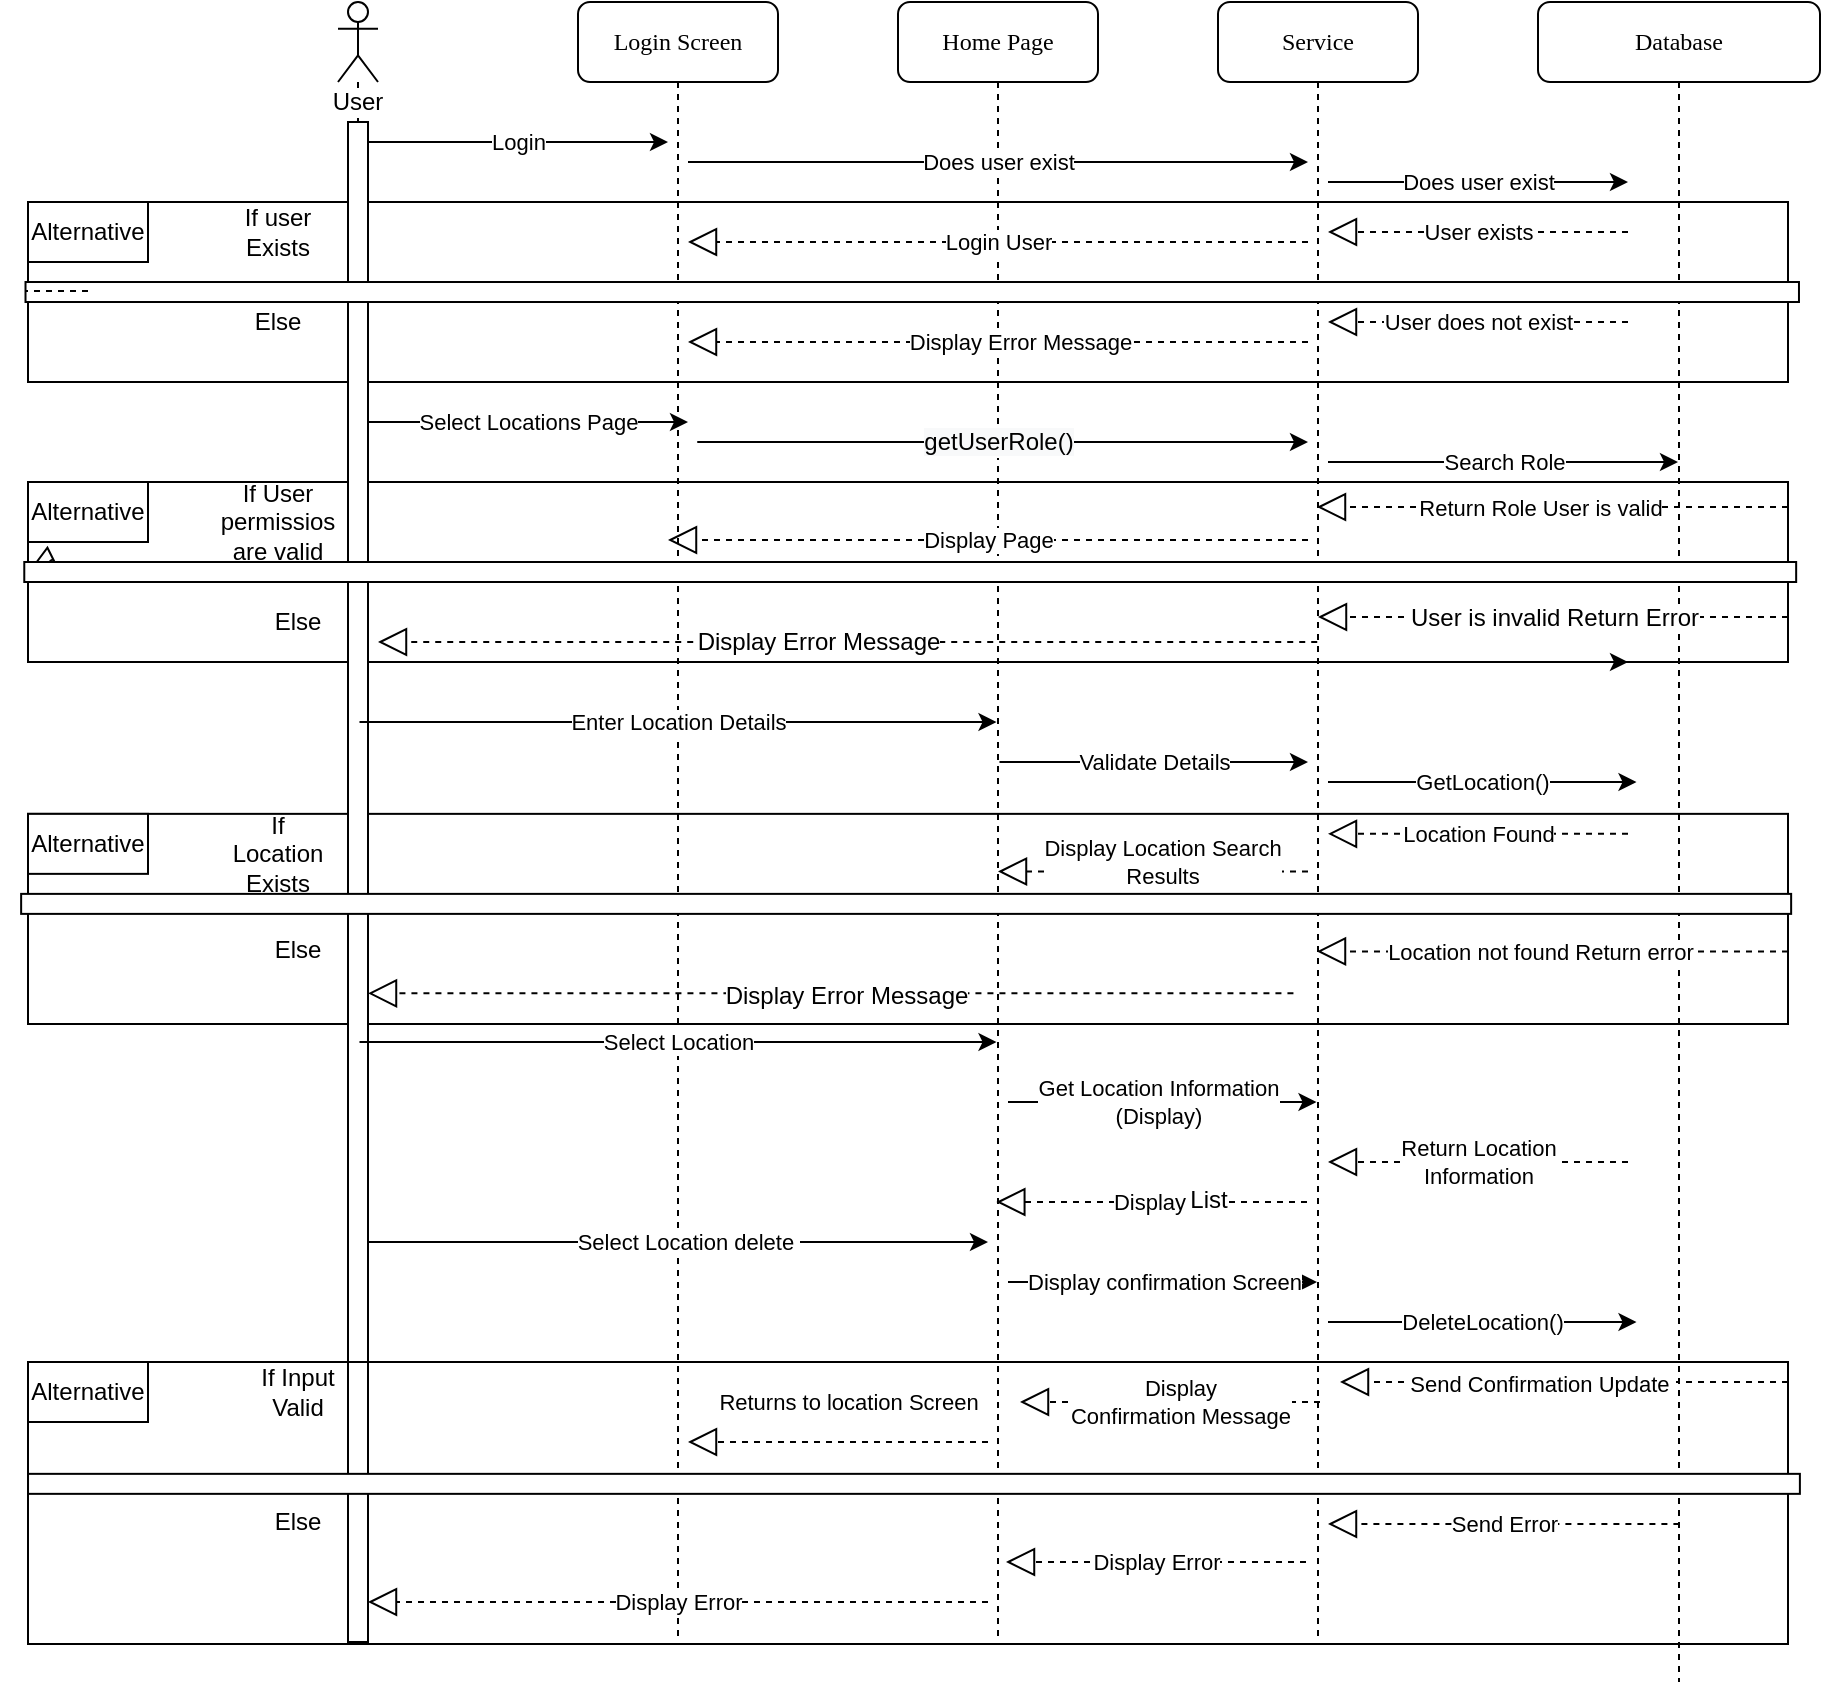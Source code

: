 <mxfile version="12.8.2" type="device" pages="2"><diagram id="sCzRHjcFV_hrtfQD_No9" name="Page-1"><mxGraphModel dx="1422" dy="794" grid="1" gridSize="10" guides="1" tooltips="1" connect="1" arrows="1" fold="1" page="1" pageScale="1" pageWidth="827" pageHeight="1169" math="0" shadow="0"><root><mxCell id="0"/><mxCell id="1" parent="0"/><mxCell id="GqB3zLwpO3e-6sa-Pks2-1" value="" style="rounded=0;whiteSpace=wrap;html=1;" vertex="1" parent="1"><mxGeometry x="194" y="884.93" width="880" height="105.07" as="geometry"/></mxCell><mxCell id="GqB3zLwpO3e-6sa-Pks2-2" value="" style="rounded=0;whiteSpace=wrap;html=1;" vertex="1" parent="1"><mxGeometry x="194" y="719" width="880" height="90" as="geometry"/></mxCell><mxCell id="GqB3zLwpO3e-6sa-Pks2-3" value="Alternative" style="rounded=0;whiteSpace=wrap;html=1;" vertex="1" parent="1"><mxGeometry x="194" y="884.93" width="60" height="30" as="geometry"/></mxCell><mxCell id="GqB3zLwpO3e-6sa-Pks2-4" value="If Location Exists" style="text;html=1;strokeColor=none;fillColor=none;align=center;verticalAlign=middle;whiteSpace=wrap;rounded=0;" vertex="1" parent="1"><mxGeometry x="298.5" y="894.93" width="40" height="20" as="geometry"/></mxCell><mxCell id="GqB3zLwpO3e-6sa-Pks2-5" value="Else" style="text;html=1;strokeColor=none;fillColor=none;align=center;verticalAlign=middle;whiteSpace=wrap;rounded=0;" vertex="1" parent="1"><mxGeometry x="308.5" y="943" width="40" height="20" as="geometry"/></mxCell><mxCell id="GqB3zLwpO3e-6sa-Pks2-6" value="Display&amp;nbsp;" style="endArrow=block;dashed=1;endFill=0;endSize=12;html=1;" edge="1" parent="1"><mxGeometry width="160" relative="1" as="geometry"><mxPoint x="833.5" y="1079" as="sourcePoint"/><mxPoint x="678.167" y="1079" as="targetPoint"/><mxPoint as="offset"/></mxGeometry></mxCell><mxCell id="GqB3zLwpO3e-6sa-Pks2-7" value="List" style="text;html=1;align=center;verticalAlign=middle;resizable=0;points=[];labelBackgroundColor=#ffffff;" vertex="1" connectable="0" parent="GqB3zLwpO3e-6sa-Pks2-6"><mxGeometry x="-0.365" y="-1" relative="1" as="geometry"><mxPoint as="offset"/></mxGeometry></mxCell><mxCell id="GqB3zLwpO3e-6sa-Pks2-8" value="" style="rounded=0;whiteSpace=wrap;html=1;" vertex="1" parent="1"><mxGeometry x="194" y="579" width="880" height="90" as="geometry"/></mxCell><mxCell id="GqB3zLwpO3e-6sa-Pks2-9" value="Home Page" style="shape=umlLifeline;perimeter=lifelinePerimeter;whiteSpace=wrap;html=1;container=1;collapsible=0;recursiveResize=0;outlineConnect=0;rounded=1;shadow=0;comic=0;labelBackgroundColor=none;strokeWidth=1;fontFamily=Verdana;fontSize=12;align=center;" vertex="1" parent="1"><mxGeometry x="629" y="479" width="100" height="820" as="geometry"/></mxCell><mxCell id="GqB3zLwpO3e-6sa-Pks2-10" value="User" style="shape=umlLifeline;participant=umlActor;perimeter=lifelinePerimeter;whiteSpace=wrap;html=1;container=1;collapsible=0;recursiveResize=0;verticalAlign=top;spacingTop=36;labelBackgroundColor=#ffffff;outlineConnect=0;" vertex="1" parent="1"><mxGeometry x="349" y="479" width="20" height="820" as="geometry"/></mxCell><mxCell id="GqB3zLwpO3e-6sa-Pks2-11" value="" style="html=1;points=[];perimeter=orthogonalPerimeter;fillColor=#ffffff;" vertex="1" parent="GqB3zLwpO3e-6sa-Pks2-10"><mxGeometry x="5" y="60" width="10" height="760" as="geometry"/></mxCell><mxCell id="GqB3zLwpO3e-6sa-Pks2-12" value="Login Screen" style="shape=umlLifeline;perimeter=lifelinePerimeter;whiteSpace=wrap;html=1;container=1;collapsible=0;recursiveResize=0;outlineConnect=0;rounded=1;shadow=0;comic=0;labelBackgroundColor=none;strokeWidth=1;fontFamily=Verdana;fontSize=12;align=center;" vertex="1" parent="1"><mxGeometry x="469" y="479" width="100" height="820" as="geometry"/></mxCell><mxCell id="GqB3zLwpO3e-6sa-Pks2-13" value="Service" style="shape=umlLifeline;perimeter=lifelinePerimeter;whiteSpace=wrap;html=1;container=1;collapsible=0;recursiveResize=0;outlineConnect=0;rounded=1;shadow=0;comic=0;labelBackgroundColor=none;strokeWidth=1;fontFamily=Verdana;fontSize=12;align=center;" vertex="1" parent="1"><mxGeometry x="789" y="479" width="100" height="820" as="geometry"/></mxCell><mxCell id="GqB3zLwpO3e-6sa-Pks2-14" value="Database" style="shape=umlLifeline;perimeter=lifelinePerimeter;whiteSpace=wrap;html=1;container=1;collapsible=0;recursiveResize=0;outlineConnect=0;rounded=1;shadow=0;comic=0;labelBackgroundColor=none;strokeWidth=1;fontFamily=Verdana;fontSize=12;align=center;" vertex="1" parent="1"><mxGeometry x="949" y="479" width="141" height="840" as="geometry"/></mxCell><mxCell id="GqB3zLwpO3e-6sa-Pks2-15" value="Login" style="endArrow=classic;html=1;" edge="1" parent="1"><mxGeometry width="50" height="50" relative="1" as="geometry"><mxPoint x="364" y="549" as="sourcePoint"/><mxPoint x="514" y="549" as="targetPoint"/><Array as="points"><mxPoint x="419" y="549"/></Array></mxGeometry></mxCell><mxCell id="GqB3zLwpO3e-6sa-Pks2-16" value="Does user exist" style="endArrow=classic;html=1;" edge="1" parent="1"><mxGeometry width="50" height="50" relative="1" as="geometry"><mxPoint x="524" y="559" as="sourcePoint"/><mxPoint x="834" y="559" as="targetPoint"/><Array as="points"><mxPoint x="589" y="559"/><mxPoint x="609" y="559"/></Array></mxGeometry></mxCell><mxCell id="GqB3zLwpO3e-6sa-Pks2-17" value="Does user exist" style="endArrow=classic;html=1;" edge="1" parent="1"><mxGeometry width="50" height="50" relative="1" as="geometry"><mxPoint x="844" y="569" as="sourcePoint"/><mxPoint x="994" y="569" as="targetPoint"/><Array as="points"><mxPoint x="939" y="569"/><mxPoint x="979" y="569"/></Array></mxGeometry></mxCell><mxCell id="GqB3zLwpO3e-6sa-Pks2-18" value="User exists" style="endArrow=block;dashed=1;endFill=0;endSize=12;html=1;" edge="1" parent="1"><mxGeometry width="160" relative="1" as="geometry"><mxPoint x="994" y="594" as="sourcePoint"/><mxPoint x="844" y="594" as="targetPoint"/></mxGeometry></mxCell><mxCell id="GqB3zLwpO3e-6sa-Pks2-19" value="Alternative" style="rounded=0;whiteSpace=wrap;html=1;" vertex="1" parent="1"><mxGeometry x="194" y="579" width="60" height="30" as="geometry"/></mxCell><mxCell id="GqB3zLwpO3e-6sa-Pks2-20" value="If user Exists" style="text;html=1;strokeColor=none;fillColor=none;align=center;verticalAlign=middle;whiteSpace=wrap;rounded=0;" vertex="1" parent="1"><mxGeometry x="299" y="584" width="40" height="20" as="geometry"/></mxCell><mxCell id="GqB3zLwpO3e-6sa-Pks2-21" value="Login User" style="endArrow=block;dashed=1;endFill=0;endSize=12;html=1;" edge="1" parent="1"><mxGeometry width="160" relative="1" as="geometry"><mxPoint x="834" y="599" as="sourcePoint"/><mxPoint x="524" y="599" as="targetPoint"/><mxPoint as="offset"/></mxGeometry></mxCell><mxCell id="GqB3zLwpO3e-6sa-Pks2-22" value="Else" style="text;html=1;strokeColor=none;fillColor=none;align=center;verticalAlign=middle;whiteSpace=wrap;rounded=0;" vertex="1" parent="1"><mxGeometry x="299" y="629" width="40" height="20" as="geometry"/></mxCell><mxCell id="GqB3zLwpO3e-6sa-Pks2-23" value="User does not exist" style="endArrow=block;dashed=1;endFill=0;endSize=12;html=1;" edge="1" parent="1"><mxGeometry width="160" relative="1" as="geometry"><mxPoint x="994" y="639" as="sourcePoint"/><mxPoint x="844" y="639" as="targetPoint"/></mxGeometry></mxCell><mxCell id="GqB3zLwpO3e-6sa-Pks2-24" value="Display Error Message" style="endArrow=block;dashed=1;endFill=0;endSize=12;html=1;" edge="1" parent="1"><mxGeometry x="-0.071" width="160" relative="1" as="geometry"><mxPoint x="834" y="649" as="sourcePoint"/><mxPoint x="524" y="649" as="targetPoint"/><mxPoint as="offset"/></mxGeometry></mxCell><mxCell id="GqB3zLwpO3e-6sa-Pks2-25" value="Select Locations Page" style="endArrow=classic;html=1;" edge="1" parent="1"><mxGeometry width="50" height="50" relative="1" as="geometry"><mxPoint x="364" y="689" as="sourcePoint"/><mxPoint x="524" y="689" as="targetPoint"/><Array as="points"><mxPoint x="419.33" y="689"/></Array></mxGeometry></mxCell><mxCell id="GqB3zLwpO3e-6sa-Pks2-26" value="" style="endArrow=classic;html=1;" edge="1" parent="1"><mxGeometry width="50" height="50" relative="1" as="geometry"><mxPoint x="704" y="699" as="sourcePoint"/><mxPoint x="834" y="699" as="targetPoint"/><Array as="points"><mxPoint x="524" y="699"/></Array></mxGeometry></mxCell><mxCell id="GqB3zLwpO3e-6sa-Pks2-27" value="&lt;span style=&quot;text-align: left ; background-color: rgb(248 , 249 , 250)&quot;&gt;getUserRole()&lt;/span&gt;" style="text;html=1;align=center;verticalAlign=middle;resizable=0;points=[];labelBackgroundColor=#ffffff;" vertex="1" connectable="0" parent="GqB3zLwpO3e-6sa-Pks2-26"><mxGeometry x="0.522" relative="1" as="geometry"><mxPoint x="-38" as="offset"/></mxGeometry></mxCell><mxCell id="GqB3zLwpO3e-6sa-Pks2-28" value="Search Role" style="endArrow=classic;html=1;" edge="1" parent="1" target="GqB3zLwpO3e-6sa-Pks2-14"><mxGeometry width="50" height="50" relative="1" as="geometry"><mxPoint x="844" y="709" as="sourcePoint"/><mxPoint x="929" y="739" as="targetPoint"/><Array as="points"><mxPoint x="969" y="709"/></Array></mxGeometry></mxCell><mxCell id="GqB3zLwpO3e-6sa-Pks2-29" value="Return Role User is valid" style="endArrow=block;dashed=1;endFill=0;endSize=12;html=1;exitX=1;exitY=0.25;exitDx=0;exitDy=0;" edge="1" parent="1"><mxGeometry x="0.053" width="160" relative="1" as="geometry"><mxPoint x="1074" y="731.5" as="sourcePoint"/><mxPoint x="838.5" y="731.5" as="targetPoint"/><mxPoint as="offset"/></mxGeometry></mxCell><mxCell id="GqB3zLwpO3e-6sa-Pks2-30" value="Display Page" style="endArrow=block;dashed=1;endFill=0;endSize=12;html=1;" edge="1" parent="1"><mxGeometry width="160" relative="1" as="geometry"><mxPoint x="834" y="748" as="sourcePoint"/><mxPoint x="514" y="748" as="targetPoint"/></mxGeometry></mxCell><mxCell id="GqB3zLwpO3e-6sa-Pks2-31" value="" style="endArrow=block;dashed=1;endFill=0;endSize=12;html=1;entryX=0;entryY=0.5;entryDx=0;entryDy=0;exitX=0.2;exitY=0.294;exitDx=0;exitDy=0;exitPerimeter=0;" edge="1" parent="1" source="GqB3zLwpO3e-6sa-Pks2-48" target="GqB3zLwpO3e-6sa-Pks2-2"><mxGeometry width="160" relative="1" as="geometry"><mxPoint x="674" y="759" as="sourcePoint"/><mxPoint x="364" y="759" as="targetPoint"/><Array as="points"><mxPoint x="204" y="759"/></Array></mxGeometry></mxCell><mxCell id="GqB3zLwpO3e-6sa-Pks2-32" value="" style="endArrow=classic;html=1;" edge="1" parent="1"><mxGeometry x="0.2" y="10" width="50" height="50" relative="1" as="geometry"><mxPoint x="844" y="809" as="sourcePoint"/><mxPoint x="994" y="809" as="targetPoint"/><Array as="points"><mxPoint x="844.5" y="809"/></Array><mxPoint as="offset"/></mxGeometry></mxCell><mxCell id="GqB3zLwpO3e-6sa-Pks2-33" value="Select Location delete&amp;nbsp;" style="endArrow=classic;html=1;" edge="1" parent="1"><mxGeometry x="0.032" width="50" height="50" relative="1" as="geometry"><mxPoint x="364" y="1099" as="sourcePoint"/><mxPoint x="674" y="1099" as="targetPoint"/><Array as="points"><mxPoint x="417.08" y="1099"/></Array><mxPoint as="offset"/></mxGeometry></mxCell><mxCell id="GqB3zLwpO3e-6sa-Pks2-34" value="" style="rounded=0;whiteSpace=wrap;html=1;fillColor=none;" vertex="1" parent="1"><mxGeometry x="194" y="1159" width="880" height="141" as="geometry"/></mxCell><mxCell id="GqB3zLwpO3e-6sa-Pks2-35" value="Alternative" style="rounded=0;whiteSpace=wrap;html=1;" vertex="1" parent="1"><mxGeometry x="194" y="1159" width="60" height="30" as="geometry"/></mxCell><mxCell id="GqB3zLwpO3e-6sa-Pks2-36" value="If Input Valid" style="text;html=1;strokeColor=none;fillColor=none;align=center;verticalAlign=middle;whiteSpace=wrap;rounded=0;" vertex="1" parent="1"><mxGeometry x="308.5" y="1164" width="40" height="20" as="geometry"/></mxCell><mxCell id="GqB3zLwpO3e-6sa-Pks2-37" value="Send Confirmation Update&amp;nbsp;" style="endArrow=block;dashed=1;endFill=0;endSize=12;html=1;" edge="1" parent="1"><mxGeometry x="0.099" y="1" width="160" relative="1" as="geometry"><mxPoint x="1074" y="1169" as="sourcePoint"/><mxPoint x="850" y="1169" as="targetPoint"/><mxPoint as="offset"/></mxGeometry></mxCell><mxCell id="GqB3zLwpO3e-6sa-Pks2-38" value="Display &lt;br&gt;Confirmation Message" style="endArrow=block;dashed=1;endFill=0;endSize=12;html=1;" edge="1" parent="1"><mxGeometry x="-0.067" width="160" relative="1" as="geometry"><mxPoint x="840" y="1179" as="sourcePoint"/><mxPoint x="690" y="1179" as="targetPoint"/><mxPoint as="offset"/></mxGeometry></mxCell><mxCell id="GqB3zLwpO3e-6sa-Pks2-39" value="Else" style="text;html=1;strokeColor=none;fillColor=none;align=center;verticalAlign=middle;whiteSpace=wrap;rounded=0;" vertex="1" parent="1"><mxGeometry x="308.5" y="1229" width="40" height="20" as="geometry"/></mxCell><mxCell id="GqB3zLwpO3e-6sa-Pks2-40" value="Send Error" style="endArrow=block;dashed=1;endFill=0;endSize=12;html=1;exitX=1.508;exitY=0.068;exitDx=0;exitDy=0;exitPerimeter=0;" edge="1" parent="1"><mxGeometry width="160" relative="1" as="geometry"><mxPoint x="1019.702" y="1240.005" as="sourcePoint"/><mxPoint x="844" y="1240" as="targetPoint"/></mxGeometry></mxCell><mxCell id="GqB3zLwpO3e-6sa-Pks2-41" value="Display Error" style="endArrow=block;dashed=1;endFill=0;endSize=12;html=1;" edge="1" parent="1"><mxGeometry width="160" relative="1" as="geometry"><mxPoint x="833" y="1259" as="sourcePoint"/><mxPoint x="683" y="1259" as="targetPoint"/></mxGeometry></mxCell><mxCell id="GqB3zLwpO3e-6sa-Pks2-42" value="Display Error" style="endArrow=block;dashed=1;endFill=0;endSize=12;html=1;" edge="1" parent="1"><mxGeometry width="160" relative="1" as="geometry"><mxPoint x="674" y="1279" as="sourcePoint"/><mxPoint x="364" y="1279" as="targetPoint"/></mxGeometry></mxCell><mxCell id="GqB3zLwpO3e-6sa-Pks2-43" value="Alternative" style="rounded=0;whiteSpace=wrap;html=1;" vertex="1" parent="1"><mxGeometry x="194" y="719" width="60" height="30" as="geometry"/></mxCell><mxCell id="GqB3zLwpO3e-6sa-Pks2-44" value="If User permissios are valid" style="text;html=1;strokeColor=none;fillColor=none;align=center;verticalAlign=middle;whiteSpace=wrap;rounded=0;" vertex="1" parent="1"><mxGeometry x="299" y="729" width="40" height="20" as="geometry"/></mxCell><mxCell id="GqB3zLwpO3e-6sa-Pks2-45" value="Else" style="text;html=1;strokeColor=none;fillColor=none;align=center;verticalAlign=middle;whiteSpace=wrap;rounded=0;" vertex="1" parent="1"><mxGeometry x="309" y="779" width="40" height="20" as="geometry"/></mxCell><mxCell id="GqB3zLwpO3e-6sa-Pks2-46" value="" style="html=1;points=[];perimeter=orthogonalPerimeter;fillColor=#ffffff;rotation=90;" vertex="1" parent="1"><mxGeometry x="631.12" y="180.64" width="10" height="886.73" as="geometry"/></mxCell><mxCell id="GqB3zLwpO3e-6sa-Pks2-47" value="" style="endArrow=none;dashed=1;html=1;" edge="1" parent="1" target="GqB3zLwpO3e-6sa-Pks2-46"><mxGeometry width="50" height="50" relative="1" as="geometry"><mxPoint x="224" y="623.5" as="sourcePoint"/><mxPoint x="1154" y="623.5" as="targetPoint"/></mxGeometry></mxCell><mxCell id="GqB3zLwpO3e-6sa-Pks2-48" value="" style="html=1;points=[];perimeter=orthogonalPerimeter;fillColor=#ffffff;rotation=90;" vertex="1" parent="1"><mxGeometry x="630.11" y="321.03" width="10" height="885.94" as="geometry"/></mxCell><mxCell id="GqB3zLwpO3e-6sa-Pks2-51" value="" style="html=1;points=[];perimeter=orthogonalPerimeter;fillColor=#ffffff;rotation=90;" vertex="1" parent="1"><mxGeometry x="628.07" y="487.44" width="10" height="885" as="geometry"/></mxCell><mxCell id="GqB3zLwpO3e-6sa-Pks2-53" value="" style="endArrow=block;dashed=1;endFill=0;endSize=12;html=1;exitX=1;exitY=0.75;exitDx=0;exitDy=0;" edge="1" parent="1" source="GqB3zLwpO3e-6sa-Pks2-2" target="GqB3zLwpO3e-6sa-Pks2-13"><mxGeometry x="0.333" y="39" width="160" relative="1" as="geometry"><mxPoint x="994" y="779.0" as="sourcePoint"/><mxPoint x="920" y="779" as="targetPoint"/><mxPoint as="offset"/></mxGeometry></mxCell><mxCell id="GqB3zLwpO3e-6sa-Pks2-54" value="User is invalid Return Error" style="text;html=1;align=center;verticalAlign=middle;resizable=0;points=[];labelBackgroundColor=#ffffff;" vertex="1" connectable="0" parent="GqB3zLwpO3e-6sa-Pks2-53"><mxGeometry x="-0.43" relative="1" as="geometry"><mxPoint x="-50.0" as="offset"/></mxGeometry></mxCell><mxCell id="GqB3zLwpO3e-6sa-Pks2-55" value="Enter Location Details" style="endArrow=classic;html=1;" edge="1" parent="1"><mxGeometry width="50" height="50" relative="1" as="geometry"><mxPoint x="359.75" y="839" as="sourcePoint"/><mxPoint x="678.25" y="839" as="targetPoint"/><Array as="points"><mxPoint x="425.75" y="839"/></Array></mxGeometry></mxCell><mxCell id="GqB3zLwpO3e-6sa-Pks2-56" value="Validate Details" style="endArrow=classic;html=1;" edge="1" parent="1"><mxGeometry width="50" height="50" relative="1" as="geometry"><mxPoint x="679.75" y="859" as="sourcePoint"/><mxPoint x="834" y="859" as="targetPoint"/><Array as="points"><mxPoint x="745.75" y="859"/></Array></mxGeometry></mxCell><mxCell id="GqB3zLwpO3e-6sa-Pks2-57" value="GetLocation()" style="endArrow=classic;html=1;" edge="1" parent="1"><mxGeometry width="50" height="50" relative="1" as="geometry"><mxPoint x="844" y="869" as="sourcePoint"/><mxPoint x="998.25" y="869" as="targetPoint"/><Array as="points"><mxPoint x="910" y="869"/></Array></mxGeometry></mxCell><mxCell id="GqB3zLwpO3e-6sa-Pks2-58" value="Location Found" style="endArrow=block;dashed=1;endFill=0;endSize=12;html=1;" edge="1" parent="1"><mxGeometry width="160" relative="1" as="geometry"><mxPoint x="994" y="894.93" as="sourcePoint"/><mxPoint x="844" y="894.93" as="targetPoint"/></mxGeometry></mxCell><mxCell id="GqB3zLwpO3e-6sa-Pks2-59" value="Display Location Search&lt;br&gt;Results" style="endArrow=block;dashed=1;endFill=0;endSize=12;html=1;" edge="1" parent="1" target="GqB3zLwpO3e-6sa-Pks2-9"><mxGeometry x="-0.067" y="-5" width="160" relative="1" as="geometry"><mxPoint x="834" y="913.75" as="sourcePoint"/><mxPoint x="684" y="914" as="targetPoint"/><mxPoint x="-1" as="offset"/></mxGeometry></mxCell><mxCell id="GqB3zLwpO3e-6sa-Pks2-60" value="Location not found Return error" style="endArrow=block;dashed=1;endFill=0;endSize=12;html=1;exitX=1;exitY=0.75;exitDx=0;exitDy=0;" edge="1" parent="1"><mxGeometry x="0.053" width="160" relative="1" as="geometry"><mxPoint x="1074" y="953.732" as="sourcePoint"/><mxPoint x="838.5" y="953.732" as="targetPoint"/><mxPoint as="offset"/></mxGeometry></mxCell><mxCell id="GqB3zLwpO3e-6sa-Pks2-62" value="" style="endArrow=block;dashed=1;endFill=0;endSize=12;html=1;exitX=0.719;exitY=0.854;exitDx=0;exitDy=0;exitPerimeter=0;" edge="1" parent="1" source="GqB3zLwpO3e-6sa-Pks2-1" target="GqB3zLwpO3e-6sa-Pks2-11"><mxGeometry x="0.333" y="39" width="160" relative="1" as="geometry"><mxPoint x="629" y="961.82" as="sourcePoint"/><mxPoint x="479" y="961.82" as="targetPoint"/><mxPoint as="offset"/></mxGeometry></mxCell><mxCell id="GqB3zLwpO3e-6sa-Pks2-63" value="Display Error Message" style="text;html=1;align=center;verticalAlign=middle;resizable=0;points=[];labelBackgroundColor=#ffffff;" vertex="1" connectable="0" parent="GqB3zLwpO3e-6sa-Pks2-62"><mxGeometry x="-0.43" relative="1" as="geometry"><mxPoint x="-91.5" y="1.21" as="offset"/></mxGeometry></mxCell><mxCell id="GqB3zLwpO3e-6sa-Pks2-64" value="" style="endArrow=block;dashed=1;endFill=0;endSize=12;html=1;exitX=0.719;exitY=0.854;exitDx=0;exitDy=0;exitPerimeter=0;" edge="1" parent="1"><mxGeometry x="0.333" y="39" width="160" relative="1" as="geometry"><mxPoint x="838.617" y="799.0" as="sourcePoint"/><mxPoint x="369" y="799.0" as="targetPoint"/><mxPoint as="offset"/></mxGeometry></mxCell><mxCell id="GqB3zLwpO3e-6sa-Pks2-65" value="Display Error Message" style="text;html=1;align=center;verticalAlign=middle;resizable=0;points=[];labelBackgroundColor=#ffffff;" vertex="1" connectable="0" parent="GqB3zLwpO3e-6sa-Pks2-64"><mxGeometry x="-0.43" relative="1" as="geometry"><mxPoint x="-115.5" y="7.105e-15" as="offset"/></mxGeometry></mxCell><mxCell id="GqB3zLwpO3e-6sa-Pks2-66" value="Select Location" style="endArrow=classic;html=1;" edge="1" parent="1"><mxGeometry width="50" height="50" relative="1" as="geometry"><mxPoint x="359.75" y="999" as="sourcePoint"/><mxPoint x="678.25" y="999" as="targetPoint"/><Array as="points"><mxPoint x="425.75" y="999"/></Array></mxGeometry></mxCell><mxCell id="GqB3zLwpO3e-6sa-Pks2-67" value="Get Location Information&lt;br&gt;(Display)" style="endArrow=classic;html=1;" edge="1" parent="1"><mxGeometry x="-0.037" width="50" height="50" relative="1" as="geometry"><mxPoint x="684" y="1029" as="sourcePoint"/><mxPoint x="838.25" y="1029" as="targetPoint"/><Array as="points"><mxPoint x="750" y="1029"/></Array><mxPoint as="offset"/></mxGeometry></mxCell><mxCell id="GqB3zLwpO3e-6sa-Pks2-68" value="Return Location &lt;br&gt;Information" style="endArrow=block;dashed=1;endFill=0;endSize=12;html=1;" edge="1" parent="1"><mxGeometry width="160" relative="1" as="geometry"><mxPoint x="994" y="1059" as="sourcePoint"/><mxPoint x="844" y="1059" as="targetPoint"/></mxGeometry></mxCell><mxCell id="GqB3zLwpO3e-6sa-Pks2-69" value="" style="html=1;points=[];perimeter=orthogonalPerimeter;fillColor=#ffffff;rotation=90;" vertex="1" parent="1"><mxGeometry x="631.98" y="776.96" width="10" height="885.93" as="geometry"/></mxCell><mxCell id="GqB3zLwpO3e-6sa-Pks2-70" value="" style="endArrow=none;dashed=1;html=1;exitX=0;exitY=0.5;exitDx=0;exitDy=0;" edge="1" parent="1" source="GqB3zLwpO3e-6sa-Pks2-34" target="GqB3zLwpO3e-6sa-Pks2-69"><mxGeometry width="50" height="50" relative="1" as="geometry"><mxPoint x="194" y="1214" as="sourcePoint"/><mxPoint x="1128.5" y="1219" as="targetPoint"/></mxGeometry></mxCell><mxCell id="GqB3zLwpO3e-6sa-Pks2-72" value="DeleteLocation()" style="endArrow=classic;html=1;" edge="1" parent="1"><mxGeometry width="50" height="50" relative="1" as="geometry"><mxPoint x="844" y="1139" as="sourcePoint"/><mxPoint x="998.25" y="1139" as="targetPoint"/><Array as="points"><mxPoint x="910" y="1139"/></Array></mxGeometry></mxCell><mxCell id="GqB3zLwpO3e-6sa-Pks2-73" value="Display confirmation Screen" style="endArrow=classic;html=1;" edge="1" parent="1" target="GqB3zLwpO3e-6sa-Pks2-13"><mxGeometry width="50" height="50" relative="1" as="geometry"><mxPoint x="684" y="1119" as="sourcePoint"/><mxPoint x="820" y="1119" as="targetPoint"/><Array as="points"><mxPoint x="750" y="1119"/></Array></mxGeometry></mxCell><mxCell id="GqB3zLwpO3e-6sa-Pks2-74" value="Returns to location Screen" style="endArrow=block;dashed=1;endFill=0;endSize=12;html=1;" edge="1" parent="1"><mxGeometry x="-0.067" y="-20" width="160" relative="1" as="geometry"><mxPoint x="674" y="1199.0" as="sourcePoint"/><mxPoint x="524" y="1199.0" as="targetPoint"/><mxPoint as="offset"/></mxGeometry></mxCell></root></mxGraphModel></diagram><diagram name="Page-2" id="A3BgQb7wsXUfs-hE-JJQ"><mxGraphModel dx="1422" dy="794" grid="1" gridSize="10" guides="1" tooltips="1" connect="1" arrows="1" fold="1" page="1" pageScale="1" pageWidth="827" pageHeight="1169" math="0" shadow="0"><root><mxCell id="-_OP8eauGCGFYwU-m0G2-0"/><mxCell id="-_OP8eauGCGFYwU-m0G2-1" parent="-_OP8eauGCGFYwU-m0G2-0"/><mxCell id="-_OP8eauGCGFYwU-m0G2-2" value="" style="rounded=0;whiteSpace=wrap;html=1;" parent="-_OP8eauGCGFYwU-m0G2-1" vertex="1"><mxGeometry x="311.86" y="1107.97" width="1026.57" height="90" as="geometry"/></mxCell><mxCell id="-_OP8eauGCGFYwU-m0G2-3" value="" style="rounded=0;whiteSpace=wrap;html=1;" parent="-_OP8eauGCGFYwU-m0G2-1" vertex="1"><mxGeometry x="321.86" y="935.62" width="1016.57" height="90" as="geometry"/></mxCell><mxCell id="-_OP8eauGCGFYwU-m0G2-4" value="" style="rounded=0;whiteSpace=wrap;html=1;" parent="-_OP8eauGCGFYwU-m0G2-1" vertex="1"><mxGeometry x="311.86" y="710" width="1016.57" height="90" as="geometry"/></mxCell><mxCell id="-_OP8eauGCGFYwU-m0G2-5" value="" style="rounded=0;whiteSpace=wrap;html=1;" parent="-_OP8eauGCGFYwU-m0G2-1" vertex="1"><mxGeometry x="311.86" y="477.97" width="1026.57" height="90" as="geometry"/></mxCell><mxCell id="-_OP8eauGCGFYwU-m0G2-6" value="Alternative" style="rounded=0;whiteSpace=wrap;html=1;" parent="-_OP8eauGCGFYwU-m0G2-1" vertex="1"><mxGeometry x="311.86" y="710.0" width="60" height="30" as="geometry"/></mxCell><mxCell id="-_OP8eauGCGFYwU-m0G2-7" value="If Patient&lt;br&gt;Exists" style="text;html=1;strokeColor=none;fillColor=none;align=center;verticalAlign=middle;whiteSpace=wrap;rounded=0;" parent="-_OP8eauGCGFYwU-m0G2-1" vertex="1"><mxGeometry x="416.36" y="720.0" width="40" height="20" as="geometry"/></mxCell><mxCell id="-_OP8eauGCGFYwU-m0G2-8" value="Else" style="text;html=1;strokeColor=none;fillColor=none;align=center;verticalAlign=middle;whiteSpace=wrap;rounded=0;" parent="-_OP8eauGCGFYwU-m0G2-1" vertex="1"><mxGeometry x="426.36" y="768.07" width="40" height="20" as="geometry"/></mxCell><mxCell id="-_OP8eauGCGFYwU-m0G2-9" value="" style="rounded=0;whiteSpace=wrap;html=1;" parent="-_OP8eauGCGFYwU-m0G2-1" vertex="1"><mxGeometry x="311.86" y="320" width="1016.57" height="90" as="geometry"/></mxCell><mxCell id="-_OP8eauGCGFYwU-m0G2-10" value="Home Page" style="shape=umlLifeline;perimeter=lifelinePerimeter;whiteSpace=wrap;html=1;container=1;collapsible=0;recursiveResize=0;outlineConnect=0;rounded=1;shadow=0;comic=0;labelBackgroundColor=none;strokeWidth=1;fontFamily=Verdana;fontSize=12;align=center;" parent="-_OP8eauGCGFYwU-m0G2-1" vertex="1"><mxGeometry x="746.86" y="220" width="100" height="1120" as="geometry"/></mxCell><mxCell id="-_OP8eauGCGFYwU-m0G2-11" value="User" style="shape=umlLifeline;participant=umlActor;perimeter=lifelinePerimeter;whiteSpace=wrap;html=1;container=1;collapsible=0;recursiveResize=0;verticalAlign=top;spacingTop=36;labelBackgroundColor=#ffffff;outlineConnect=0;" parent="-_OP8eauGCGFYwU-m0G2-1" vertex="1"><mxGeometry x="466.86" y="220" width="20" height="1120" as="geometry"/></mxCell><mxCell id="-_OP8eauGCGFYwU-m0G2-12" value="" style="html=1;points=[];perimeter=orthogonalPerimeter;fillColor=#ffffff;" parent="-_OP8eauGCGFYwU-m0G2-11" vertex="1"><mxGeometry x="5" y="60" width="10" height="1060" as="geometry"/></mxCell><mxCell id="-_OP8eauGCGFYwU-m0G2-13" value="Login Screen" style="shape=umlLifeline;perimeter=lifelinePerimeter;whiteSpace=wrap;html=1;container=1;collapsible=0;recursiveResize=0;outlineConnect=0;rounded=1;shadow=0;comic=0;labelBackgroundColor=none;strokeWidth=1;fontFamily=Verdana;fontSize=12;align=center;" parent="-_OP8eauGCGFYwU-m0G2-1" vertex="1"><mxGeometry x="586.86" y="220" width="100" height="1120" as="geometry"/></mxCell><mxCell id="-_OP8eauGCGFYwU-m0G2-14" value="Service" style="shape=umlLifeline;perimeter=lifelinePerimeter;whiteSpace=wrap;html=1;container=1;collapsible=0;recursiveResize=0;outlineConnect=0;rounded=1;shadow=0;comic=0;labelBackgroundColor=none;strokeWidth=1;fontFamily=Verdana;fontSize=12;align=center;" parent="-_OP8eauGCGFYwU-m0G2-1" vertex="1"><mxGeometry x="1058.43" y="220" width="100" height="1120" as="geometry"/></mxCell><mxCell id="-_OP8eauGCGFYwU-m0G2-15" value="Database" style="shape=umlLifeline;perimeter=lifelinePerimeter;whiteSpace=wrap;html=1;container=1;collapsible=0;recursiveResize=0;outlineConnect=0;rounded=1;shadow=0;comic=0;labelBackgroundColor=none;strokeWidth=1;fontFamily=Verdana;fontSize=12;align=center;" parent="-_OP8eauGCGFYwU-m0G2-1" vertex="1"><mxGeometry x="1228.43" y="220" width="100" height="1120" as="geometry"/></mxCell><mxCell id="-_OP8eauGCGFYwU-m0G2-16" value="Login" style="endArrow=classic;html=1;" parent="-_OP8eauGCGFYwU-m0G2-1" edge="1"><mxGeometry width="50" height="50" relative="1" as="geometry"><mxPoint x="481.86" y="290" as="sourcePoint"/><mxPoint x="631.86" y="290" as="targetPoint"/><Array as="points"><mxPoint x="536.86" y="290"/></Array></mxGeometry></mxCell><mxCell id="-_OP8eauGCGFYwU-m0G2-17" value="Does user exist" style="endArrow=classic;html=1;" parent="-_OP8eauGCGFYwU-m0G2-1" edge="1"><mxGeometry width="50" height="50" relative="1" as="geometry"><mxPoint x="641.86" y="300" as="sourcePoint"/><mxPoint x="1118.43" y="300" as="targetPoint"/><Array as="points"><mxPoint x="706.86" y="300"/><mxPoint x="726.86" y="300"/></Array></mxGeometry></mxCell><mxCell id="-_OP8eauGCGFYwU-m0G2-18" value="Does user exist" style="endArrow=classic;html=1;" parent="-_OP8eauGCGFYwU-m0G2-1" edge="1"><mxGeometry x="0.267" y="21" width="50" height="50" relative="1" as="geometry"><mxPoint x="1110" y="310" as="sourcePoint"/><mxPoint x="1277.93" y="310" as="targetPoint"/><Array as="points"><mxPoint x="1196.86" y="310"/><mxPoint x="1236.86" y="310"/></Array><mxPoint x="-19" y="11" as="offset"/></mxGeometry></mxCell><mxCell id="-_OP8eauGCGFYwU-m0G2-19" value="User exists" style="endArrow=block;dashed=1;endFill=0;endSize=12;html=1;" parent="-_OP8eauGCGFYwU-m0G2-1" edge="1" source="-_OP8eauGCGFYwU-m0G2-15"><mxGeometry width="160" relative="1" as="geometry"><mxPoint x="1251.86" y="335" as="sourcePoint"/><mxPoint x="1101.86" y="335" as="targetPoint"/></mxGeometry></mxCell><mxCell id="-_OP8eauGCGFYwU-m0G2-20" value="Alternative" style="rounded=0;whiteSpace=wrap;html=1;" parent="-_OP8eauGCGFYwU-m0G2-1" vertex="1"><mxGeometry x="311.86" y="320" width="60" height="30" as="geometry"/></mxCell><mxCell id="-_OP8eauGCGFYwU-m0G2-21" value="If user Exists" style="text;html=1;strokeColor=none;fillColor=none;align=center;verticalAlign=middle;whiteSpace=wrap;rounded=0;" parent="-_OP8eauGCGFYwU-m0G2-1" vertex="1"><mxGeometry x="416.86" y="325" width="40" height="20" as="geometry"/></mxCell><mxCell id="-_OP8eauGCGFYwU-m0G2-22" value="Login User" style="endArrow=block;dashed=1;endFill=0;endSize=12;html=1;" parent="-_OP8eauGCGFYwU-m0G2-1" edge="1"><mxGeometry width="160" relative="1" as="geometry"><mxPoint x="1108.43" y="350" as="sourcePoint"/><mxPoint x="640" y="350" as="targetPoint"/><mxPoint as="offset"/></mxGeometry></mxCell><mxCell id="-_OP8eauGCGFYwU-m0G2-23" value="Else" style="text;html=1;strokeColor=none;fillColor=none;align=center;verticalAlign=middle;whiteSpace=wrap;rounded=0;" parent="-_OP8eauGCGFYwU-m0G2-1" vertex="1"><mxGeometry x="416.86" y="370" width="40" height="20" as="geometry"/></mxCell><mxCell id="-_OP8eauGCGFYwU-m0G2-24" value="User does not exist" style="endArrow=block;dashed=1;endFill=0;endSize=12;html=1;" parent="-_OP8eauGCGFYwU-m0G2-1" edge="1" source="-_OP8eauGCGFYwU-m0G2-15"><mxGeometry width="160" relative="1" as="geometry"><mxPoint x="1251.86" y="380" as="sourcePoint"/><mxPoint x="1101.86" y="380" as="targetPoint"/></mxGeometry></mxCell><mxCell id="-_OP8eauGCGFYwU-m0G2-25" value="Display Error Message" style="endArrow=block;dashed=1;endFill=0;endSize=12;html=1;" parent="-_OP8eauGCGFYwU-m0G2-1" source="-_OP8eauGCGFYwU-m0G2-14" edge="1"><mxGeometry x="-0.143" width="160" relative="1" as="geometry"><mxPoint x="951.86" y="390" as="sourcePoint"/><mxPoint x="640" y="390" as="targetPoint"/><mxPoint as="offset"/></mxGeometry></mxCell><mxCell id="-_OP8eauGCGFYwU-m0G2-26" value="Select Patient Page" style="endArrow=classic;html=1;" parent="-_OP8eauGCGFYwU-m0G2-1" edge="1"><mxGeometry width="50" height="50" relative="1" as="geometry"><mxPoint x="481.86" y="430" as="sourcePoint"/><mxPoint x="641.86" y="430" as="targetPoint"/><Array as="points"><mxPoint x="537.19" y="430"/></Array></mxGeometry></mxCell><mxCell id="-_OP8eauGCGFYwU-m0G2-27" value="" style="endArrow=classic;html=1;" parent="-_OP8eauGCGFYwU-m0G2-1" edge="1"><mxGeometry width="50" height="50" relative="1" as="geometry"><mxPoint x="821.86" y="450" as="sourcePoint"/><mxPoint x="1107.93" y="450" as="targetPoint"/><Array as="points"><mxPoint x="640" y="450"/></Array></mxGeometry></mxCell><mxCell id="-_OP8eauGCGFYwU-m0G2-28" value="&lt;span style=&quot;text-align: left ; background-color: rgb(248 , 249 , 250)&quot;&gt;getUserRole()&lt;/span&gt;" style="text;html=1;align=center;verticalAlign=middle;resizable=0;points=[];labelBackgroundColor=#ffffff;" parent="-_OP8eauGCGFYwU-m0G2-27" vertex="1" connectable="0"><mxGeometry x="0.522" relative="1" as="geometry"><mxPoint x="-38" as="offset"/></mxGeometry></mxCell><mxCell id="-_OP8eauGCGFYwU-m0G2-29" value="Search Role" style="endArrow=classic;html=1;" parent="-_OP8eauGCGFYwU-m0G2-1" edge="1"><mxGeometry width="50" height="50" relative="1" as="geometry"><mxPoint x="1101.86" y="460" as="sourcePoint"/><mxPoint x="1277.93" y="460" as="targetPoint"/><Array as="points"><mxPoint x="1226.86" y="460"/></Array></mxGeometry></mxCell><mxCell id="-_OP8eauGCGFYwU-m0G2-30" value="Return Role User is valid" style="endArrow=block;dashed=1;endFill=0;endSize=12;html=1;" parent="-_OP8eauGCGFYwU-m0G2-1" edge="1" source="-_OP8eauGCGFYwU-m0G2-15"><mxGeometry x="-0.228" width="160" relative="1" as="geometry"><mxPoint x="1251.86" y="488.97" as="sourcePoint"/><mxPoint x="1101.86" y="488.97" as="targetPoint"/><mxPoint as="offset"/></mxGeometry></mxCell><mxCell id="-_OP8eauGCGFYwU-m0G2-31" value="Display Patient Page" style="endArrow=block;dashed=1;endFill=0;endSize=12;html=1;" parent="-_OP8eauGCGFYwU-m0G2-1" edge="1" source="-_OP8eauGCGFYwU-m0G2-14"><mxGeometry width="160" relative="1" as="geometry"><mxPoint x="1098.43" y="507" as="sourcePoint"/><mxPoint x="631.86" y="506.97" as="targetPoint"/></mxGeometry></mxCell><mxCell id="-_OP8eauGCGFYwU-m0G2-32" value="" style="endArrow=block;dashed=1;endFill=0;endSize=12;html=1;entryX=0;entryY=0.5;entryDx=0;entryDy=0;exitX=0.2;exitY=0.294;exitDx=0;exitDy=0;exitPerimeter=0;" parent="-_OP8eauGCGFYwU-m0G2-1" source="-_OP8eauGCGFYwU-m0G2-39" target="-_OP8eauGCGFYwU-m0G2-5" edge="1"><mxGeometry width="160" relative="1" as="geometry"><mxPoint x="791.86" y="517.97" as="sourcePoint"/><mxPoint x="481.86" y="517.97" as="targetPoint"/><Array as="points"><mxPoint x="321.86" y="517.97"/></Array></mxGeometry></mxCell><mxCell id="-_OP8eauGCGFYwU-m0G2-33" value="" style="endArrow=classic;html=1;" parent="-_OP8eauGCGFYwU-m0G2-1" edge="1"><mxGeometry x="0.2" y="10" width="50" height="50" relative="1" as="geometry"><mxPoint x="1101.86" y="567.97" as="sourcePoint"/><mxPoint x="1251.86" y="567.97" as="targetPoint"/><Array as="points"><mxPoint x="1102.36" y="567.97"/></Array><mxPoint as="offset"/></mxGeometry></mxCell><mxCell id="-_OP8eauGCGFYwU-m0G2-34" value="Alternative" style="rounded=0;whiteSpace=wrap;html=1;" parent="-_OP8eauGCGFYwU-m0G2-1" vertex="1"><mxGeometry x="311.86" y="477.97" width="60" height="30" as="geometry"/></mxCell><mxCell id="-_OP8eauGCGFYwU-m0G2-35" value="If User permissios are valid" style="text;html=1;strokeColor=none;fillColor=none;align=center;verticalAlign=middle;whiteSpace=wrap;rounded=0;" parent="-_OP8eauGCGFYwU-m0G2-1" vertex="1"><mxGeometry x="416.86" y="487.97" width="40" height="20" as="geometry"/></mxCell><mxCell id="-_OP8eauGCGFYwU-m0G2-36" value="Else" style="text;html=1;strokeColor=none;fillColor=none;align=center;verticalAlign=middle;whiteSpace=wrap;rounded=0;" parent="-_OP8eauGCGFYwU-m0G2-1" vertex="1"><mxGeometry x="426.86" y="537.97" width="40" height="20" as="geometry"/></mxCell><mxCell id="-_OP8eauGCGFYwU-m0G2-37" value="" style="html=1;points=[];perimeter=orthogonalPerimeter;fillColor=#ffffff;rotation=90;" parent="-_OP8eauGCGFYwU-m0G2-1" vertex="1"><mxGeometry x="814.8" y="-144.18" width="10" height="1018.37" as="geometry"/></mxCell><mxCell id="-_OP8eauGCGFYwU-m0G2-38" value="" style="endArrow=none;dashed=1;html=1;" parent="-_OP8eauGCGFYwU-m0G2-1" target="-_OP8eauGCGFYwU-m0G2-37" edge="1"><mxGeometry width="50" height="50" relative="1" as="geometry"><mxPoint x="341.86" y="364.5" as="sourcePoint"/><mxPoint x="1271.86" y="364.5" as="targetPoint"/></mxGeometry></mxCell><mxCell id="-_OP8eauGCGFYwU-m0G2-39" value="" style="html=1;points=[];perimeter=orthogonalPerimeter;fillColor=#ffffff;rotation=90;" parent="-_OP8eauGCGFYwU-m0G2-1" vertex="1"><mxGeometry x="817.97" y="10" width="10" height="1025.94" as="geometry"/></mxCell><mxCell id="-_OP8eauGCGFYwU-m0G2-42" value="" style="html=1;points=[];perimeter=orthogonalPerimeter;fillColor=#ffffff;rotation=90;" parent="-_OP8eauGCGFYwU-m0G2-1" vertex="1"><mxGeometry x="816.48" y="244.38" width="10" height="1021.25" as="geometry"/></mxCell><mxCell id="-_OP8eauGCGFYwU-m0G2-44" value="" style="endArrow=block;dashed=1;endFill=0;endSize=12;html=1;" parent="-_OP8eauGCGFYwU-m0G2-1" edge="1"><mxGeometry x="0.333" y="39" width="160" relative="1" as="geometry"><mxPoint x="1251.86" y="537.97" as="sourcePoint"/><mxPoint x="1101.86" y="537.97" as="targetPoint"/><mxPoint as="offset"/></mxGeometry></mxCell><mxCell id="-_OP8eauGCGFYwU-m0G2-45" value="User is invalid Return Error" style="text;html=1;align=center;verticalAlign=middle;resizable=0;points=[];labelBackgroundColor=#ffffff;" parent="-_OP8eauGCGFYwU-m0G2-44" vertex="1" connectable="0"><mxGeometry x="-0.43" relative="1" as="geometry"><mxPoint x="-8.86" as="offset"/></mxGeometry></mxCell><mxCell id="-_OP8eauGCGFYwU-m0G2-46" value="Enter Patient Details" style="endArrow=classic;html=1;" parent="-_OP8eauGCGFYwU-m0G2-1" edge="1"><mxGeometry width="50" height="50" relative="1" as="geometry"><mxPoint x="477.61" y="580" as="sourcePoint"/><mxPoint x="796.11" y="580" as="targetPoint"/><Array as="points"><mxPoint x="543.61" y="580"/></Array></mxGeometry></mxCell><mxCell id="-_OP8eauGCGFYwU-m0G2-47" value="Validate Details" style="endArrow=classic;html=1;" parent="-_OP8eauGCGFYwU-m0G2-1" edge="1"><mxGeometry x="-0.092" y="8" width="50" height="50" relative="1" as="geometry"><mxPoint x="798.43" y="590" as="sourcePoint"/><mxPoint x="1109.25" y="590.03" as="targetPoint"/><Array as="points"><mxPoint x="864.43" y="590"/></Array><mxPoint x="-1" as="offset"/></mxGeometry></mxCell><mxCell id="-_OP8eauGCGFYwU-m0G2-48" value="GetPatientList()" style="endArrow=classic;html=1;" parent="-_OP8eauGCGFYwU-m0G2-1" edge="1"><mxGeometry width="50" height="50" relative="1" as="geometry"><mxPoint x="1108.43" y="602" as="sourcePoint"/><mxPoint x="1277.93" y="602" as="targetPoint"/><Array as="points"><mxPoint x="1174.43" y="602"/></Array></mxGeometry></mxCell><mxCell id="-_OP8eauGCGFYwU-m0G2-49" value="Patient Found" style="endArrow=block;dashed=1;endFill=0;endSize=12;html=1;" parent="-_OP8eauGCGFYwU-m0G2-1" edge="1" source="-_OP8eauGCGFYwU-m0G2-15"><mxGeometry width="160" relative="1" as="geometry"><mxPoint x="1251.86" y="720" as="sourcePoint"/><mxPoint x="1101.86" y="720" as="targetPoint"/></mxGeometry></mxCell><mxCell id="-_OP8eauGCGFYwU-m0G2-50" value="Display Patient Details" style="endArrow=block;dashed=1;endFill=0;endSize=12;html=1;" parent="-_OP8eauGCGFYwU-m0G2-1" source="-_OP8eauGCGFYwU-m0G2-14" edge="1"><mxGeometry x="-0.067" y="-5" width="160" relative="1" as="geometry"><mxPoint x="951.86" y="738.82" as="sourcePoint"/><mxPoint x="795.931" y="738.82" as="targetPoint"/><mxPoint x="-1" as="offset"/></mxGeometry></mxCell><mxCell id="-_OP8eauGCGFYwU-m0G2-51" value="&amp;nbsp;not found Return error" style="endArrow=block;dashed=1;endFill=0;endSize=12;html=1;" parent="-_OP8eauGCGFYwU-m0G2-1" edge="1" source="-_OP8eauGCGFYwU-m0G2-15"><mxGeometry x="-0.115" width="160" relative="1" as="geometry"><mxPoint x="1260" y="768" as="sourcePoint"/><mxPoint x="1101.86" y="768.07" as="targetPoint"/><mxPoint as="offset"/></mxGeometry></mxCell><mxCell id="-_OP8eauGCGFYwU-m0G2-53" value="" style="endArrow=block;dashed=1;endFill=0;endSize=12;html=1;" parent="-_OP8eauGCGFYwU-m0G2-1" edge="1"><mxGeometry x="0.333" y="39" width="160" relative="1" as="geometry"><mxPoint x="1108.43" y="787" as="sourcePoint"/><mxPoint x="481.86" y="786.86" as="targetPoint"/><mxPoint as="offset"/></mxGeometry></mxCell><mxCell id="-_OP8eauGCGFYwU-m0G2-54" value="Display Error Message" style="text;html=1;align=center;verticalAlign=middle;resizable=0;points=[];labelBackgroundColor=#ffffff;" parent="-_OP8eauGCGFYwU-m0G2-53" vertex="1" connectable="0"><mxGeometry x="-0.43" relative="1" as="geometry"><mxPoint x="-91.5" y="1.21" as="offset"/></mxGeometry></mxCell><mxCell id="-_OP8eauGCGFYwU-m0G2-55" value="" style="endArrow=block;dashed=1;endFill=0;endSize=12;html=1;" parent="-_OP8eauGCGFYwU-m0G2-1" edge="1"><mxGeometry x="0.333" y="39" width="160" relative="1" as="geometry"><mxPoint x="1118.43" y="558" as="sourcePoint"/><mxPoint x="486.86" y="557.97" as="targetPoint"/><mxPoint as="offset"/></mxGeometry></mxCell><mxCell id="-_OP8eauGCGFYwU-m0G2-56" value="Display Error Message" style="text;html=1;align=center;verticalAlign=middle;resizable=0;points=[];labelBackgroundColor=#ffffff;" parent="-_OP8eauGCGFYwU-m0G2-55" vertex="1" connectable="0"><mxGeometry x="-0.43" relative="1" as="geometry"><mxPoint x="-115.5" y="7.105e-15" as="offset"/></mxGeometry></mxCell><mxCell id="-_OP8eauGCGFYwU-m0G2-57" value="" style="endArrow=none;dashed=1;html=1;exitX=0;exitY=0.5;exitDx=0;exitDy=0;" parent="-_OP8eauGCGFYwU-m0G2-1" edge="1"><mxGeometry width="50" height="50" relative="1" as="geometry"><mxPoint x="311.86" y="1285" as="sourcePoint"/><mxPoint x="311.875" y="1285.925" as="targetPoint"/></mxGeometry></mxCell><mxCell id="-_OP8eauGCGFYwU-m0G2-58" value="Return List" style="endArrow=block;dashed=1;endFill=0;endSize=12;html=1;" parent="-_OP8eauGCGFYwU-m0G2-1" edge="1" source="-_OP8eauGCGFYwU-m0G2-15"><mxGeometry width="160" relative="1" as="geometry"><mxPoint x="1264.43" y="622" as="sourcePoint"/><mxPoint x="1104.43" y="622.5" as="targetPoint"/></mxGeometry></mxCell><mxCell id="-_OP8eauGCGFYwU-m0G2-59" value="Display Patient list" style="endArrow=block;dashed=1;endFill=0;endSize=12;html=1;" parent="-_OP8eauGCGFYwU-m0G2-1" edge="1"><mxGeometry width="160" relative="1" as="geometry"><mxPoint x="1107.93" y="637.29" as="sourcePoint"/><mxPoint x="486.861" y="637.29" as="targetPoint"/></mxGeometry></mxCell><mxCell id="-_OP8eauGCGFYwU-m0G2-60" value="Select Patient&amp;nbsp;" style="endArrow=classic;html=1;" parent="-_OP8eauGCGFYwU-m0G2-1" edge="1"><mxGeometry width="50" height="50" relative="1" as="geometry"><mxPoint x="478.427" y="660" as="sourcePoint"/><mxPoint x="802.93" y="660" as="targetPoint"/><Array as="points"><mxPoint x="538.76" y="660"/></Array></mxGeometry></mxCell><mxCell id="-_OP8eauGCGFYwU-m0G2-61" value="" style="endArrow=classic;html=1;" parent="-_OP8eauGCGFYwU-m0G2-1" edge="1"><mxGeometry width="50" height="50" relative="1" as="geometry"><mxPoint x="799.751" y="678" as="sourcePoint"/><mxPoint x="1110" y="678" as="targetPoint"/><Array as="points"><mxPoint x="895.68" y="678"/></Array></mxGeometry></mxCell><mxCell id="-_OP8eauGCGFYwU-m0G2-62" value="&lt;span style=&quot;font-size: 11px&quot;&gt;Find Patient&lt;/span&gt;" style="text;html=1;align=center;verticalAlign=middle;resizable=0;points=[];labelBackgroundColor=#ffffff;" parent="-_OP8eauGCGFYwU-m0G2-61" vertex="1" connectable="0"><mxGeometry x="-0.283" relative="1" as="geometry"><mxPoint x="49.5" as="offset"/></mxGeometry></mxCell><mxCell id="-_OP8eauGCGFYwU-m0G2-63" value="Does Patient Exist" style="endArrow=classic;html=1;" parent="-_OP8eauGCGFYwU-m0G2-1" edge="1"><mxGeometry x="0.631" y="-48" width="50" height="50" relative="1" as="geometry"><mxPoint x="1108.43" y="690" as="sourcePoint"/><mxPoint x="1276" y="690" as="targetPoint"/><Array as="points"><mxPoint x="1238.93" y="690"/></Array><mxPoint x="-47" y="-48" as="offset"/></mxGeometry></mxCell><mxCell id="-_OP8eauGCGFYwU-m0G2-64" value="Treatment Screen" style="shape=umlLifeline;perimeter=lifelinePerimeter;whiteSpace=wrap;html=1;container=1;collapsible=0;recursiveResize=0;outlineConnect=0;rounded=1;shadow=0;comic=0;labelBackgroundColor=none;strokeWidth=1;fontFamily=Verdana;fontSize=12;align=center;" parent="-_OP8eauGCGFYwU-m0G2-1" vertex="1"><mxGeometry x="918.43" y="221.56" width="100" height="1118.44" as="geometry"/></mxCell><mxCell id="-_OP8eauGCGFYwU-m0G2-65" value="Select View Disease" style="endArrow=classic;html=1;" parent="-_OP8eauGCGFYwU-m0G2-1" edge="1"><mxGeometry width="50" height="50" relative="1" as="geometry"><mxPoint x="477.61" y="812.0" as="sourcePoint"/><mxPoint x="796.11" y="812.0" as="targetPoint"/><Array as="points"><mxPoint x="543.61" y="812"/></Array></mxGeometry></mxCell><mxCell id="-_OP8eauGCGFYwU-m0G2-66" value="Validate Details" style="endArrow=classic;html=1;" parent="-_OP8eauGCGFYwU-m0G2-1" edge="1"><mxGeometry x="-0.092" y="8" width="50" height="50" relative="1" as="geometry"><mxPoint x="798.43" y="825.0" as="sourcePoint"/><mxPoint x="1109.25" y="825.03" as="targetPoint"/><Array as="points"><mxPoint x="864.43" y="825"/></Array><mxPoint x="-1" as="offset"/></mxGeometry></mxCell><mxCell id="-_OP8eauGCGFYwU-m0G2-67" value="GetPatient(Disease)" style="endArrow=classic;html=1;" parent="-_OP8eauGCGFYwU-m0G2-1" edge="1"><mxGeometry width="50" height="50" relative="1" as="geometry"><mxPoint x="1107.93" y="839" as="sourcePoint"/><mxPoint x="1282.68" y="839.0" as="targetPoint"/><Array as="points"><mxPoint x="1194.43" y="839"/></Array></mxGeometry></mxCell><mxCell id="-_OP8eauGCGFYwU-m0G2-68" value="Return List" style="endArrow=block;dashed=1;endFill=0;endSize=12;html=1;" parent="-_OP8eauGCGFYwU-m0G2-1" edge="1" source="-_OP8eauGCGFYwU-m0G2-15"><mxGeometry width="160" relative="1" as="geometry"><mxPoint x="1265.43" y="854.0" as="sourcePoint"/><mxPoint x="1105.43" y="854.5" as="targetPoint"/></mxGeometry></mxCell><mxCell id="-_OP8eauGCGFYwU-m0G2-69" value="Display Disease list" style="endArrow=block;dashed=1;endFill=0;endSize=12;html=1;" parent="-_OP8eauGCGFYwU-m0G2-1" edge="1"><mxGeometry width="160" relative="1" as="geometry"><mxPoint x="1110" y="867" as="sourcePoint"/><mxPoint x="481.86" y="867" as="targetPoint"/></mxGeometry></mxCell><mxCell id="-_OP8eauGCGFYwU-m0G2-70" value="Select Disease" style="endArrow=classic;html=1;" parent="-_OP8eauGCGFYwU-m0G2-1" edge="1"><mxGeometry width="50" height="50" relative="1" as="geometry"><mxPoint x="478.427" y="889" as="sourcePoint"/><mxPoint x="802.93" y="889" as="targetPoint"/><Array as="points"><mxPoint x="538.76" y="889"/></Array></mxGeometry></mxCell><mxCell id="-_OP8eauGCGFYwU-m0G2-71" value="" style="endArrow=classic;html=1;" parent="-_OP8eauGCGFYwU-m0G2-1" edge="1"><mxGeometry width="50" height="50" relative="1" as="geometry"><mxPoint x="800" y="902" as="sourcePoint"/><mxPoint x="1113.86" y="902" as="targetPoint"/><Array as="points"><mxPoint x="884.36" y="902"/></Array></mxGeometry></mxCell><mxCell id="-_OP8eauGCGFYwU-m0G2-72" value="&lt;span style=&quot;font-size: 11px&quot;&gt;Find Disease&lt;/span&gt;" style="text;html=1;align=center;verticalAlign=middle;resizable=0;points=[];labelBackgroundColor=#ffffff;" parent="-_OP8eauGCGFYwU-m0G2-71" vertex="1" connectable="0"><mxGeometry x="-0.283" relative="1" as="geometry"><mxPoint x="49.5" as="offset"/></mxGeometry></mxCell><mxCell id="-_OP8eauGCGFYwU-m0G2-73" value="Does Disease Exist" style="endArrow=classic;html=1;" parent="-_OP8eauGCGFYwU-m0G2-1" source="-_OP8eauGCGFYwU-m0G2-14" target="-_OP8eauGCGFYwU-m0G2-15" edge="1"><mxGeometry x="0.49" y="41" width="50" height="50" relative="1" as="geometry"><mxPoint x="1098.43" y="940" as="sourcePoint"/><mxPoint x="1258.43" y="940" as="targetPoint"/><Array as="points"><mxPoint x="1218.43" y="920"/></Array><mxPoint x="-40" y="31" as="offset"/></mxGeometry></mxCell><mxCell id="-_OP8eauGCGFYwU-m0G2-74" value="Alternative" style="rounded=0;whiteSpace=wrap;html=1;" parent="-_OP8eauGCGFYwU-m0G2-1" vertex="1"><mxGeometry x="321.86" y="935.62" width="60" height="30" as="geometry"/></mxCell><mxCell id="-_OP8eauGCGFYwU-m0G2-75" value="If Disease&lt;br&gt;Exists" style="text;html=1;strokeColor=none;fillColor=none;align=center;verticalAlign=middle;whiteSpace=wrap;rounded=0;" parent="-_OP8eauGCGFYwU-m0G2-1" vertex="1"><mxGeometry x="426.36" y="945.62" width="40" height="20" as="geometry"/></mxCell><mxCell id="-_OP8eauGCGFYwU-m0G2-76" value="Else" style="text;html=1;strokeColor=none;fillColor=none;align=center;verticalAlign=middle;whiteSpace=wrap;rounded=0;" parent="-_OP8eauGCGFYwU-m0G2-1" vertex="1"><mxGeometry x="436.36" y="993.69" width="40" height="20" as="geometry"/></mxCell><mxCell id="-_OP8eauGCGFYwU-m0G2-77" value="" style="html=1;points=[];perimeter=orthogonalPerimeter;fillColor=#ffffff;rotation=90;" parent="-_OP8eauGCGFYwU-m0G2-1" vertex="1"><mxGeometry x="826.48" y="470" width="10" height="1021.25" as="geometry"/></mxCell><mxCell id="-_OP8eauGCGFYwU-m0G2-78" value="Disease Found" style="endArrow=block;dashed=1;endFill=0;endSize=12;html=1;" parent="-_OP8eauGCGFYwU-m0G2-1" edge="1" source="-_OP8eauGCGFYwU-m0G2-15"><mxGeometry width="160" relative="1" as="geometry"><mxPoint x="1258.43" y="945.62" as="sourcePoint"/><mxPoint x="1108.43" y="945.62" as="targetPoint"/></mxGeometry></mxCell><mxCell id="-_OP8eauGCGFYwU-m0G2-79" value="Display Disease Details" style="endArrow=block;dashed=1;endFill=0;endSize=12;html=1;" parent="-_OP8eauGCGFYwU-m0G2-1" target="-_OP8eauGCGFYwU-m0G2-10" edge="1"><mxGeometry x="-0.067" y="-5" width="160" relative="1" as="geometry"><mxPoint x="1108.43" y="964" as="sourcePoint"/><mxPoint x="805.931" y="964.44" as="targetPoint"/><mxPoint x="-1" as="offset"/></mxGeometry></mxCell><mxCell id="-_OP8eauGCGFYwU-m0G2-80" value="&amp;nbsp;not found Return error" style="endArrow=block;dashed=1;endFill=0;endSize=12;html=1;" parent="-_OP8eauGCGFYwU-m0G2-1" edge="1" source="-_OP8eauGCGFYwU-m0G2-15"><mxGeometry width="160" relative="1" as="geometry"><mxPoint x="1261.86" y="993.69" as="sourcePoint"/><mxPoint x="1111.86" y="993.69" as="targetPoint"/></mxGeometry></mxCell><mxCell id="-_OP8eauGCGFYwU-m0G2-82" value="" style="endArrow=block;dashed=1;endFill=0;endSize=12;html=1;entryX=1.214;entryY=0.693;entryDx=0;entryDy=0;entryPerimeter=0;" parent="-_OP8eauGCGFYwU-m0G2-1" edge="1" target="-_OP8eauGCGFYwU-m0G2-12"><mxGeometry x="0.333" y="39" width="160" relative="1" as="geometry"><mxPoint x="1118.43" y="1012.62" as="sourcePoint"/><mxPoint x="491.86" y="1012.48" as="targetPoint"/><mxPoint as="offset"/></mxGeometry></mxCell><mxCell id="-_OP8eauGCGFYwU-m0G2-83" value="Display Error Message" style="text;html=1;align=center;verticalAlign=middle;resizable=0;points=[];labelBackgroundColor=#ffffff;" parent="-_OP8eauGCGFYwU-m0G2-82" vertex="1" connectable="0"><mxGeometry x="-0.43" relative="1" as="geometry"><mxPoint x="-91.5" y="1.21" as="offset"/></mxGeometry></mxCell><mxCell id="-_OP8eauGCGFYwU-m0G2-84" value="Select Treatment Screen" style="endArrow=classic;html=1;" parent="-_OP8eauGCGFYwU-m0G2-1" target="-_OP8eauGCGFYwU-m0G2-64" edge="1"><mxGeometry x="-0.048" y="10" width="50" height="50" relative="1" as="geometry"><mxPoint x="486.86" y="1060" as="sourcePoint"/><mxPoint x="805.36" y="1060" as="targetPoint"/><Array as="points"><mxPoint x="552.86" y="1060"/></Array><mxPoint as="offset"/></mxGeometry></mxCell><mxCell id="-_OP8eauGCGFYwU-m0G2-85" value="Select Treatment&amp;nbsp;" style="endArrow=classic;html=1;" parent="-_OP8eauGCGFYwU-m0G2-1" edge="1"><mxGeometry x="-0.048" y="10" width="50" height="50" relative="1" as="geometry"><mxPoint x="965.43" y="1080" as="sourcePoint"/><mxPoint x="1108.43" y="1080" as="targetPoint"/><Array as="points"><mxPoint x="1031.43" y="1080"/></Array><mxPoint as="offset"/></mxGeometry></mxCell><mxCell id="-_OP8eauGCGFYwU-m0G2-86" value="Return Role User is valid" style="endArrow=block;dashed=1;endFill=0;endSize=12;html=1;" parent="-_OP8eauGCGFYwU-m0G2-1" edge="1" source="-_OP8eauGCGFYwU-m0G2-15"><mxGeometry width="160" relative="1" as="geometry"><mxPoint x="1251.86" y="1118.97" as="sourcePoint"/><mxPoint x="1101.86" y="1118.97" as="targetPoint"/></mxGeometry></mxCell><mxCell id="-_OP8eauGCGFYwU-m0G2-87" value="Display select treatment page" style="endArrow=block;dashed=1;endFill=0;endSize=12;html=1;" parent="-_OP8eauGCGFYwU-m0G2-1" target="-_OP8eauGCGFYwU-m0G2-10" edge="1"><mxGeometry width="160" relative="1" as="geometry"><mxPoint x="1098.43" y="1137" as="sourcePoint"/><mxPoint x="978.43" y="1137" as="targetPoint"/></mxGeometry></mxCell><mxCell id="-_OP8eauGCGFYwU-m0G2-88" value="" style="endArrow=block;dashed=1;endFill=0;endSize=12;html=1;entryX=0;entryY=0.5;entryDx=0;entryDy=0;exitX=0.2;exitY=0.294;exitDx=0;exitDy=0;exitPerimeter=0;" parent="-_OP8eauGCGFYwU-m0G2-1" source="-_OP8eauGCGFYwU-m0G2-93" target="-_OP8eauGCGFYwU-m0G2-2" edge="1"><mxGeometry width="160" relative="1" as="geometry"><mxPoint x="791.86" y="1147.97" as="sourcePoint"/><mxPoint x="481.86" y="1147.97" as="targetPoint"/><Array as="points"><mxPoint x="321.86" y="1147.97"/></Array></mxGeometry></mxCell><mxCell id="-_OP8eauGCGFYwU-m0G2-89" value="" style="endArrow=classic;html=1;" parent="-_OP8eauGCGFYwU-m0G2-1" edge="1"><mxGeometry x="0.2" y="10" width="50" height="50" relative="1" as="geometry"><mxPoint x="1101.86" y="1197.97" as="sourcePoint"/><mxPoint x="1251.86" y="1197.97" as="targetPoint"/><Array as="points"><mxPoint x="1102.36" y="1197.97"/></Array><mxPoint as="offset"/></mxGeometry></mxCell><mxCell id="-_OP8eauGCGFYwU-m0G2-90" value="Alternative" style="rounded=0;whiteSpace=wrap;html=1;" parent="-_OP8eauGCGFYwU-m0G2-1" vertex="1"><mxGeometry x="311.86" y="1107.97" width="60" height="30" as="geometry"/></mxCell><mxCell id="-_OP8eauGCGFYwU-m0G2-91" value="If User permissios are valid" style="text;html=1;strokeColor=none;fillColor=none;align=center;verticalAlign=middle;whiteSpace=wrap;rounded=0;" parent="-_OP8eauGCGFYwU-m0G2-1" vertex="1"><mxGeometry x="416.86" y="1117.97" width="40" height="20" as="geometry"/></mxCell><mxCell id="-_OP8eauGCGFYwU-m0G2-92" value="Else" style="text;html=1;strokeColor=none;fillColor=none;align=center;verticalAlign=middle;whiteSpace=wrap;rounded=0;" parent="-_OP8eauGCGFYwU-m0G2-1" vertex="1"><mxGeometry x="426.86" y="1167.97" width="40" height="20" as="geometry"/></mxCell><mxCell id="-_OP8eauGCGFYwU-m0G2-93" value="" style="html=1;points=[];perimeter=orthogonalPerimeter;fillColor=#ffffff;rotation=90;" parent="-_OP8eauGCGFYwU-m0G2-1" vertex="1"><mxGeometry x="817.97" y="640" width="10" height="1025.94" as="geometry"/></mxCell><mxCell id="-_OP8eauGCGFYwU-m0G2-97" value="" style="endArrow=block;dashed=1;endFill=0;endSize=12;html=1;" parent="-_OP8eauGCGFYwU-m0G2-1" edge="1"><mxGeometry x="0.333" y="39" width="160" relative="1" as="geometry"><mxPoint x="1251.86" y="1167.97" as="sourcePoint"/><mxPoint x="1101.86" y="1167.97" as="targetPoint"/><mxPoint as="offset"/></mxGeometry></mxCell><mxCell id="-_OP8eauGCGFYwU-m0G2-98" value="User is invalid Return Error" style="text;html=1;align=center;verticalAlign=middle;resizable=0;points=[];labelBackgroundColor=#ffffff;" parent="-_OP8eauGCGFYwU-m0G2-97" vertex="1" connectable="0"><mxGeometry x="-0.43" relative="1" as="geometry"><mxPoint x="-8.86" as="offset"/></mxGeometry></mxCell><mxCell id="-_OP8eauGCGFYwU-m0G2-99" value="" style="endArrow=block;dashed=1;endFill=0;endSize=12;html=1;" parent="-_OP8eauGCGFYwU-m0G2-1" edge="1"><mxGeometry x="0.333" y="39" width="160" relative="1" as="geometry"><mxPoint x="1110" y="1188" as="sourcePoint"/><mxPoint x="486.86" y="1187.97" as="targetPoint"/><mxPoint as="offset"/></mxGeometry></mxCell><mxCell id="-_OP8eauGCGFYwU-m0G2-100" value="Display Error Message" style="text;html=1;align=center;verticalAlign=middle;resizable=0;points=[];labelBackgroundColor=#ffffff;" parent="-_OP8eauGCGFYwU-m0G2-99" vertex="1" connectable="0"><mxGeometry x="-0.43" relative="1" as="geometry"><mxPoint x="-115.5" y="7.105e-15" as="offset"/></mxGeometry></mxCell><mxCell id="-_OP8eauGCGFYwU-m0G2-101" value="chek user role permission" style="endArrow=classic;html=1;" parent="-_OP8eauGCGFYwU-m0G2-1" edge="1" target="-_OP8eauGCGFYwU-m0G2-15"><mxGeometry x="-0.048" y="10" width="50" height="50" relative="1" as="geometry"><mxPoint x="1108.43" y="1090" as="sourcePoint"/><mxPoint x="1251.43" y="1090" as="targetPoint"/><Array as="points"><mxPoint x="1174.43" y="1090"/></Array><mxPoint as="offset"/></mxGeometry></mxCell><mxCell id="-_OP8eauGCGFYwU-m0G2-102" value="" style="endArrow=classic;html=1;" parent="-_OP8eauGCGFYwU-m0G2-1" edge="1"><mxGeometry width="50" height="50" relative="1" as="geometry"><mxPoint x="798.43" y="1232" as="sourcePoint"/><mxPoint x="1108.43" y="1232" as="targetPoint"/><Array as="points"/></mxGeometry></mxCell><mxCell id="-_OP8eauGCGFYwU-m0G2-103" value="&lt;span style=&quot;text-align: left ; background-color: rgb(248 , 249 , 250)&quot;&gt;findAllTreatments()&lt;/span&gt;" style="text;html=1;align=center;verticalAlign=middle;resizable=0;points=[];labelBackgroundColor=#ffffff;" parent="-_OP8eauGCGFYwU-m0G2-102" vertex="1" connectable="0"><mxGeometry x="0.089" y="-2" relative="1" as="geometry"><mxPoint x="-6.33" as="offset"/></mxGeometry></mxCell><mxCell id="-_OP8eauGCGFYwU-m0G2-104" value="Return&amp;nbsp; information&lt;br&gt;&amp;nbsp;on treatment" style="endArrow=block;dashed=1;endFill=0;endSize=12;html=1;" parent="-_OP8eauGCGFYwU-m0G2-1" edge="1" target="-_OP8eauGCGFYwU-m0G2-14"><mxGeometry width="160" relative="1" as="geometry"><mxPoint x="1280" y="1270" as="sourcePoint"/><mxPoint x="1120" y="1270.5" as="targetPoint"/></mxGeometry></mxCell><mxCell id="-_OP8eauGCGFYwU-m0G2-105" value="Display Information on treatment" style="endArrow=block;dashed=1;endFill=0;endSize=12;html=1;" parent="-_OP8eauGCGFYwU-m0G2-1" edge="1"><mxGeometry width="160" relative="1" as="geometry"><mxPoint x="1110" y="1290" as="sourcePoint"/><mxPoint x="788.431" y="1290" as="targetPoint"/></mxGeometry></mxCell><mxCell id="-_OP8eauGCGFYwU-m0G2-106" value="Display Information on treatment" style="endArrow=block;dashed=1;endFill=0;endSize=12;html=1;" parent="-_OP8eauGCGFYwU-m0G2-1" edge="1"><mxGeometry width="160" relative="1" as="geometry"><mxPoint x="797.11" y="1310" as="sourcePoint"/><mxPoint x="476.61" y="1310" as="targetPoint"/></mxGeometry></mxCell><mxCell id="-_OP8eauGCGFYwU-m0G2-107" value="Select Treatment" style="endArrow=classic;html=1;" parent="-_OP8eauGCGFYwU-m0G2-1" edge="1"><mxGeometry x="0.025" y="12" width="50" height="50" relative="1" as="geometry"><mxPoint x="476.357" y="1220" as="sourcePoint"/><mxPoint x="800.86" y="1220" as="targetPoint"/><Array as="points"><mxPoint x="536.69" y="1220"/><mxPoint x="672.61" y="1220"/></Array><mxPoint x="1" as="offset"/></mxGeometry></mxCell><mxCell id="-_OP8eauGCGFYwU-m0G2-108" value="Search Treatment" style="endArrow=classic;html=1;" parent="-_OP8eauGCGFYwU-m0G2-1" edge="1" target="-_OP8eauGCGFYwU-m0G2-15"><mxGeometry x="-0.067" y="10" width="50" height="50" relative="1" as="geometry"><mxPoint x="1108.427" y="1250" as="sourcePoint"/><mxPoint x="1258.43" y="1250" as="targetPoint"/><Array as="points"><mxPoint x="1168.76" y="1250"/></Array><mxPoint as="offset"/></mxGeometry></mxCell></root></mxGraphModel></diagram></mxfile>